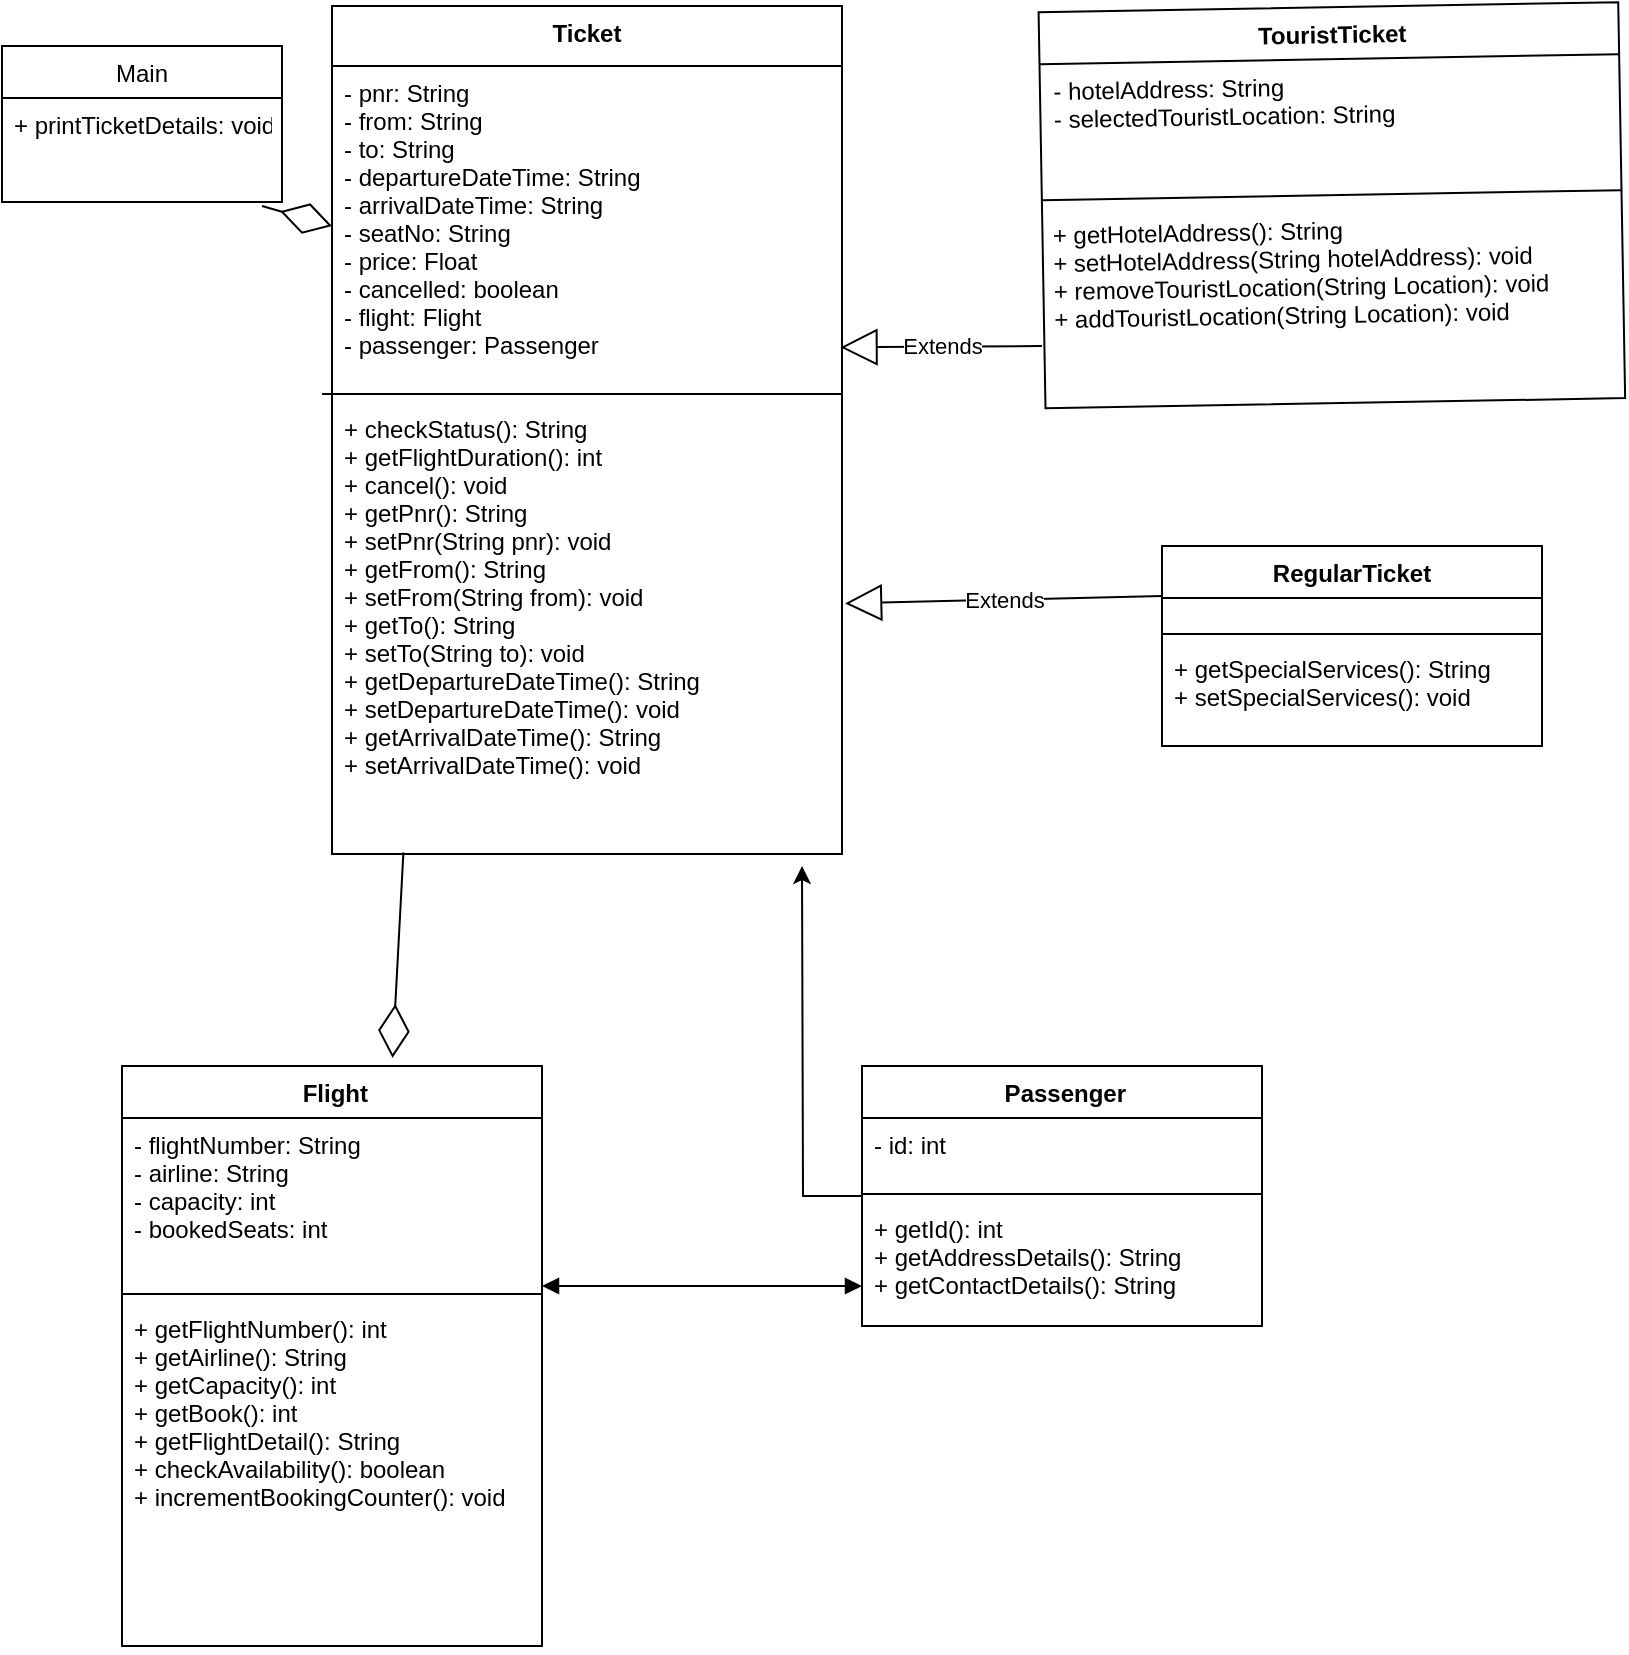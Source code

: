 <mxfile version="15.6.0" type="device"><diagram id="KJsd09jfOlVaUkIUnIPm" name="Page-1"><mxGraphModel dx="1038" dy="521" grid="1" gridSize="10" guides="1" tooltips="1" connect="1" arrows="1" fold="1" page="1" pageScale="1" pageWidth="850" pageHeight="1100" math="0" shadow="0"><root><mxCell id="0"/><mxCell id="1" parent="0"/><mxCell id="VYiNFDkP0L5GK7ck-9ac-1" value="Ticket" style="swimlane;fontStyle=1;align=center;verticalAlign=top;childLayout=stackLayout;horizontal=1;startSize=30;horizontalStack=0;resizeParent=1;resizeParentMax=0;resizeLast=0;collapsible=1;marginBottom=0;" parent="1" vertex="1"><mxGeometry x="175" y="40" width="255" height="424" as="geometry"><mxRectangle x="310" y="50" width="70" height="26" as="alternateBounds"/></mxGeometry></mxCell><mxCell id="VYiNFDkP0L5GK7ck-9ac-2" value="- pnr: String&#10;- from: String&#10;- to: String&#10;- departureDateTime: String&#10;- arrivalDateTime: String &#10;- seatNo: String &#10;- price: Float&#10;- cancelled: boolean&#10;- flight: Flight&#10;- passenger: Passenger&#10;&#10;&#10;+ checkStatus(): String&#10;+ getFlightDuration(): int&#10;+ cancel(): void&#10;+ getPnr(): String&#10;+ setPnr(String pnr): void&#10;+ getFrom(): String&#10;+ setFrom(String from): void&#10;+ getTo(): String&#10;+ setTo(String to): void&#10;+ getDepartureDateTime(): String&#10;+ setDepartureDateTime(): void&#10;+ getArrivalDateTime(): String&#10;+ setArrivalDateTime(): void&#10; " style="text;strokeColor=none;fillColor=none;align=left;verticalAlign=top;spacingLeft=4;spacingRight=4;overflow=hidden;rotatable=0;points=[[0,0.5],[1,0.5]];portConstraint=eastwest;" parent="VYiNFDkP0L5GK7ck-9ac-1" vertex="1"><mxGeometry y="30" width="255" height="394" as="geometry"/></mxCell><mxCell id="VYiNFDkP0L5GK7ck-9ac-11" value="" style="line;strokeWidth=1;fillColor=none;align=left;verticalAlign=middle;spacingTop=-1;spacingLeft=3;spacingRight=3;rotatable=0;labelPosition=right;points=[];portConstraint=eastwest;" parent="1" vertex="1"><mxGeometry x="170" y="230" width="260" height="8" as="geometry"/></mxCell><mxCell id="IGPod_pIP1qEx1w3EVdw-1" value=" TouristTicket" style="swimlane;fontStyle=1;align=center;verticalAlign=top;childLayout=stackLayout;horizontal=1;startSize=26;horizontalStack=0;resizeParent=1;resizeParentMax=0;resizeLast=0;collapsible=1;marginBottom=0;rotation=-1;direction=east;" vertex="1" parent="1"><mxGeometry x="530" y="40.6" width="289.86" height="198" as="geometry"/></mxCell><mxCell id="IGPod_pIP1qEx1w3EVdw-2" value="- hotelAddress: String&#10;- selectedTouristLocation: String " style="text;strokeColor=none;fillColor=none;align=left;verticalAlign=top;spacingLeft=4;spacingRight=4;overflow=hidden;rotatable=0;points=[[0,0.5],[1,0.5]];portConstraint=eastwest;rotation=-1;" vertex="1" parent="IGPod_pIP1qEx1w3EVdw-1"><mxGeometry y="26" width="289.86" height="64" as="geometry"/></mxCell><mxCell id="IGPod_pIP1qEx1w3EVdw-3" value="" style="line;strokeWidth=1;fillColor=none;align=left;verticalAlign=middle;spacingTop=-1;spacingLeft=3;spacingRight=3;rotatable=0;labelPosition=right;points=[];portConstraint=eastwest;rotation=-1;" vertex="1" parent="IGPod_pIP1qEx1w3EVdw-1"><mxGeometry y="90" width="289.86" height="8" as="geometry"/></mxCell><mxCell id="IGPod_pIP1qEx1w3EVdw-4" value="+ getHotelAddress(): String&#10;+ setHotelAddress(String hotelAddress): void&#10;+ removeTouristLocation(String Location): void&#10;+ addTouristLocation(String Location): void" style="text;strokeColor=none;fillColor=none;align=left;verticalAlign=top;spacingLeft=4;spacingRight=4;overflow=hidden;rotatable=0;points=[[0,0.5],[1,0.5]];portConstraint=eastwest;rotation=-1;" vertex="1" parent="IGPod_pIP1qEx1w3EVdw-1"><mxGeometry y="98" width="289.86" height="100" as="geometry"/></mxCell><mxCell id="IGPod_pIP1qEx1w3EVdw-5" value=" RegularTicket " style="swimlane;fontStyle=1;align=center;verticalAlign=top;childLayout=stackLayout;horizontal=1;startSize=26;horizontalStack=0;resizeParent=1;resizeParentMax=0;resizeLast=0;collapsible=1;marginBottom=0;" vertex="1" parent="1"><mxGeometry x="590" y="310" width="190" height="100" as="geometry"/></mxCell><mxCell id="IGPod_pIP1qEx1w3EVdw-6" value=" " style="text;strokeColor=none;fillColor=none;align=left;verticalAlign=top;spacingLeft=4;spacingRight=4;overflow=hidden;rotatable=0;points=[[0,0.5],[1,0.5]];portConstraint=eastwest;" vertex="1" parent="IGPod_pIP1qEx1w3EVdw-5"><mxGeometry y="26" width="190" height="14" as="geometry"/></mxCell><mxCell id="IGPod_pIP1qEx1w3EVdw-7" value="" style="line;strokeWidth=1;fillColor=none;align=left;verticalAlign=middle;spacingTop=-1;spacingLeft=3;spacingRight=3;rotatable=0;labelPosition=right;points=[];portConstraint=eastwest;" vertex="1" parent="IGPod_pIP1qEx1w3EVdw-5"><mxGeometry y="40" width="190" height="8" as="geometry"/></mxCell><mxCell id="IGPod_pIP1qEx1w3EVdw-8" value="+ getSpecialServices(): String&#10;+ setSpecialServices(): void" style="text;strokeColor=none;fillColor=none;align=left;verticalAlign=top;spacingLeft=4;spacingRight=4;overflow=hidden;rotatable=0;points=[[0,0.5],[1,0.5]];portConstraint=eastwest;" vertex="1" parent="IGPod_pIP1qEx1w3EVdw-5"><mxGeometry y="48" width="190" height="52" as="geometry"/></mxCell><mxCell id="IGPod_pIP1qEx1w3EVdw-9" value="Extends" style="endArrow=block;endSize=16;endFill=0;html=1;rounded=0;entryX=0.997;entryY=0.357;entryDx=0;entryDy=0;entryPerimeter=0;" edge="1" parent="1" target="VYiNFDkP0L5GK7ck-9ac-2"><mxGeometry width="160" relative="1" as="geometry"><mxPoint x="530" y="210" as="sourcePoint"/><mxPoint x="480" y="120" as="targetPoint"/></mxGeometry></mxCell><mxCell id="IGPod_pIP1qEx1w3EVdw-10" value="Extends" style="endArrow=block;endSize=16;endFill=0;html=1;rounded=0;entryX=1.006;entryY=0.682;entryDx=0;entryDy=0;entryPerimeter=0;exitX=0;exitY=0.25;exitDx=0;exitDy=0;" edge="1" parent="1" source="IGPod_pIP1qEx1w3EVdw-5" target="VYiNFDkP0L5GK7ck-9ac-2"><mxGeometry width="160" relative="1" as="geometry"><mxPoint x="570" y="320" as="sourcePoint"/><mxPoint x="500" y="270" as="targetPoint"/></mxGeometry></mxCell><mxCell id="IGPod_pIP1qEx1w3EVdw-11" value=" Main " style="swimlane;fontStyle=0;childLayout=stackLayout;horizontal=1;startSize=26;fillColor=none;horizontalStack=0;resizeParent=1;resizeParentMax=0;resizeLast=0;collapsible=1;marginBottom=0;" vertex="1" parent="1"><mxGeometry x="10" y="60" width="140" height="78" as="geometry"/></mxCell><mxCell id="IGPod_pIP1qEx1w3EVdw-12" value="+ printTicketDetails: void" style="text;strokeColor=none;fillColor=none;align=left;verticalAlign=top;spacingLeft=4;spacingRight=4;overflow=hidden;rotatable=0;points=[[0,0.5],[1,0.5]];portConstraint=eastwest;" vertex="1" parent="IGPod_pIP1qEx1w3EVdw-11"><mxGeometry y="26" width="140" height="26" as="geometry"/></mxCell><mxCell id="IGPod_pIP1qEx1w3EVdw-13" value=" " style="text;strokeColor=none;fillColor=none;align=left;verticalAlign=top;spacingLeft=4;spacingRight=4;overflow=hidden;rotatable=0;points=[[0,0.5],[1,0.5]];portConstraint=eastwest;" vertex="1" parent="IGPod_pIP1qEx1w3EVdw-11"><mxGeometry y="52" width="140" height="26" as="geometry"/></mxCell><mxCell id="IGPod_pIP1qEx1w3EVdw-15" value="" style="endArrow=diamondThin;endFill=0;endSize=24;html=1;rounded=0;" edge="1" parent="1"><mxGeometry width="160" relative="1" as="geometry"><mxPoint x="140" y="140" as="sourcePoint"/><mxPoint x="175" y="150" as="targetPoint"/></mxGeometry></mxCell><mxCell id="IGPod_pIP1qEx1w3EVdw-16" value=" Flight" style="swimlane;fontStyle=1;align=center;verticalAlign=top;childLayout=stackLayout;horizontal=1;startSize=26;horizontalStack=0;resizeParent=1;resizeParentMax=0;resizeLast=0;collapsible=1;marginBottom=0;" vertex="1" parent="1"><mxGeometry x="70" y="570" width="210" height="290" as="geometry"/></mxCell><mxCell id="IGPod_pIP1qEx1w3EVdw-17" value="- flightNumber: String&#10;- airline: String&#10;- capacity: int&#10;- bookedSeats: int&#10;" style="text;strokeColor=none;fillColor=none;align=left;verticalAlign=top;spacingLeft=4;spacingRight=4;overflow=hidden;rotatable=0;points=[[0,0.5],[1,0.5]];portConstraint=eastwest;" vertex="1" parent="IGPod_pIP1qEx1w3EVdw-16"><mxGeometry y="26" width="210" height="84" as="geometry"/></mxCell><mxCell id="IGPod_pIP1qEx1w3EVdw-18" value="" style="line;strokeWidth=1;fillColor=none;align=left;verticalAlign=middle;spacingTop=-1;spacingLeft=3;spacingRight=3;rotatable=0;labelPosition=right;points=[];portConstraint=eastwest;" vertex="1" parent="IGPod_pIP1qEx1w3EVdw-16"><mxGeometry y="110" width="210" height="8" as="geometry"/></mxCell><mxCell id="IGPod_pIP1qEx1w3EVdw-19" value="+ getFlightNumber(): int&#10;+ getAirline(): String&#10;+ getCapacity(): int&#10;+ getBook(): int&#10;+ getFlightDetail(): String&#10;+ checkAvailability(): boolean&#10;+ incrementBookingCounter(): void" style="text;strokeColor=none;fillColor=none;align=left;verticalAlign=top;spacingLeft=4;spacingRight=4;overflow=hidden;rotatable=0;points=[[0,0.5],[1,0.5]];portConstraint=eastwest;" vertex="1" parent="IGPod_pIP1qEx1w3EVdw-16"><mxGeometry y="118" width="210" height="172" as="geometry"/></mxCell><mxCell id="IGPod_pIP1qEx1w3EVdw-25" style="edgeStyle=orthogonalEdgeStyle;rounded=0;orthogonalLoop=1;jettySize=auto;html=1;" edge="1" parent="1" source="IGPod_pIP1qEx1w3EVdw-20"><mxGeometry relative="1" as="geometry"><mxPoint x="410" y="470" as="targetPoint"/></mxGeometry></mxCell><mxCell id="IGPod_pIP1qEx1w3EVdw-20" value=" Passenger" style="swimlane;fontStyle=1;align=center;verticalAlign=top;childLayout=stackLayout;horizontal=1;startSize=26;horizontalStack=0;resizeParent=1;resizeParentMax=0;resizeLast=0;collapsible=1;marginBottom=0;" vertex="1" parent="1"><mxGeometry x="440" y="570" width="200" height="130" as="geometry"/></mxCell><mxCell id="IGPod_pIP1qEx1w3EVdw-21" value="- id: int" style="text;strokeColor=none;fillColor=none;align=left;verticalAlign=top;spacingLeft=4;spacingRight=4;overflow=hidden;rotatable=0;points=[[0,0.5],[1,0.5]];portConstraint=eastwest;" vertex="1" parent="IGPod_pIP1qEx1w3EVdw-20"><mxGeometry y="26" width="200" height="34" as="geometry"/></mxCell><mxCell id="IGPod_pIP1qEx1w3EVdw-22" value="" style="line;strokeWidth=1;fillColor=none;align=left;verticalAlign=middle;spacingTop=-1;spacingLeft=3;spacingRight=3;rotatable=0;labelPosition=right;points=[];portConstraint=eastwest;" vertex="1" parent="IGPod_pIP1qEx1w3EVdw-20"><mxGeometry y="60" width="200" height="8" as="geometry"/></mxCell><mxCell id="IGPod_pIP1qEx1w3EVdw-23" value="+ getId(): int&#10;+ getAddressDetails(): String&#10;+ getContactDetails(): String" style="text;strokeColor=none;fillColor=none;align=left;verticalAlign=top;spacingLeft=4;spacingRight=4;overflow=hidden;rotatable=0;points=[[0,0.5],[1,0.5]];portConstraint=eastwest;" vertex="1" parent="IGPod_pIP1qEx1w3EVdw-20"><mxGeometry y="68" width="200" height="62" as="geometry"/></mxCell><mxCell id="IGPod_pIP1qEx1w3EVdw-26" value="" style="endArrow=diamondThin;endFill=0;endSize=24;html=1;rounded=0;entryX=0.644;entryY=-0.014;entryDx=0;entryDy=0;entryPerimeter=0;exitX=0.14;exitY=0.998;exitDx=0;exitDy=0;exitPerimeter=0;" edge="1" parent="1" source="VYiNFDkP0L5GK7ck-9ac-2" target="IGPod_pIP1qEx1w3EVdw-16"><mxGeometry width="160" relative="1" as="geometry"><mxPoint x="170" y="510" as="sourcePoint"/><mxPoint x="330" y="510" as="targetPoint"/></mxGeometry></mxCell><mxCell id="IGPod_pIP1qEx1w3EVdw-27" value="" style="endArrow=block;startArrow=block;endFill=1;startFill=1;html=1;rounded=0;" edge="1" parent="1"><mxGeometry width="160" relative="1" as="geometry"><mxPoint x="280" y="680" as="sourcePoint"/><mxPoint x="440" y="680" as="targetPoint"/></mxGeometry></mxCell></root></mxGraphModel></diagram></mxfile>